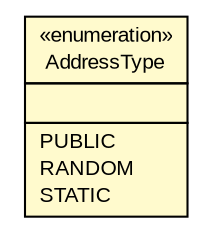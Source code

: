 #!/usr/local/bin/dot
#
# Class diagram 
# Generated by UMLGraph version R5_6 (http://www.umlgraph.org/)
#

digraph G {
	edge [fontname="arial",fontsize=10,labelfontname="arial",labelfontsize=10];
	node [fontname="arial",fontsize=10,shape=plaintext];
	nodesep=0.25;
	ranksep=0.5;
	// de.fhg.fit.biomos.sensorplatform.util.AddressType
	c126 [label=<<table title="de.fhg.fit.biomos.sensorplatform.util.AddressType" border="0" cellborder="1" cellspacing="0" cellpadding="2" port="p" bgcolor="lemonChiffon" href="./AddressType.html">
		<tr><td><table border="0" cellspacing="0" cellpadding="1">
<tr><td align="center" balign="center"> &#171;enumeration&#187; </td></tr>
<tr><td align="center" balign="center"> AddressType </td></tr>
		</table></td></tr>
		<tr><td><table border="0" cellspacing="0" cellpadding="1">
<tr><td align="left" balign="left">  </td></tr>
		</table></td></tr>
		<tr><td><table border="0" cellspacing="0" cellpadding="1">
<tr><td align="left" balign="left"> PUBLIC </td></tr>
<tr><td align="left" balign="left"> RANDOM </td></tr>
<tr><td align="left" balign="left"> STATIC </td></tr>
		</table></td></tr>
		</table>>, URL="./AddressType.html", fontname="arial", fontcolor="black", fontsize=10.0];
}

